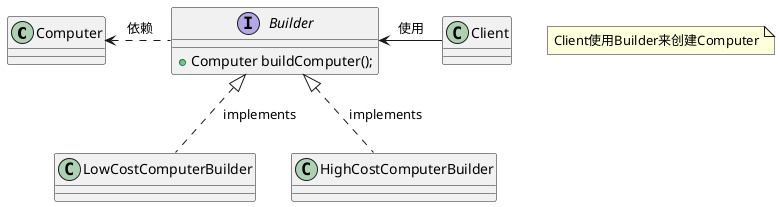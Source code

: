 @startuml classic builder pattern

class Computer

interface Builder {
    {method} + Computer buildComputer();
}

Builder <- Client: "使用"

Computer <. Builder: " 依赖"
Builder <|..  LowCostComputerBuilder: " implements"
Builder <|..  HighCostComputerBuilder: " implements"

Note as W1
    Client使用Builder来创建Computer
end note

@enduml